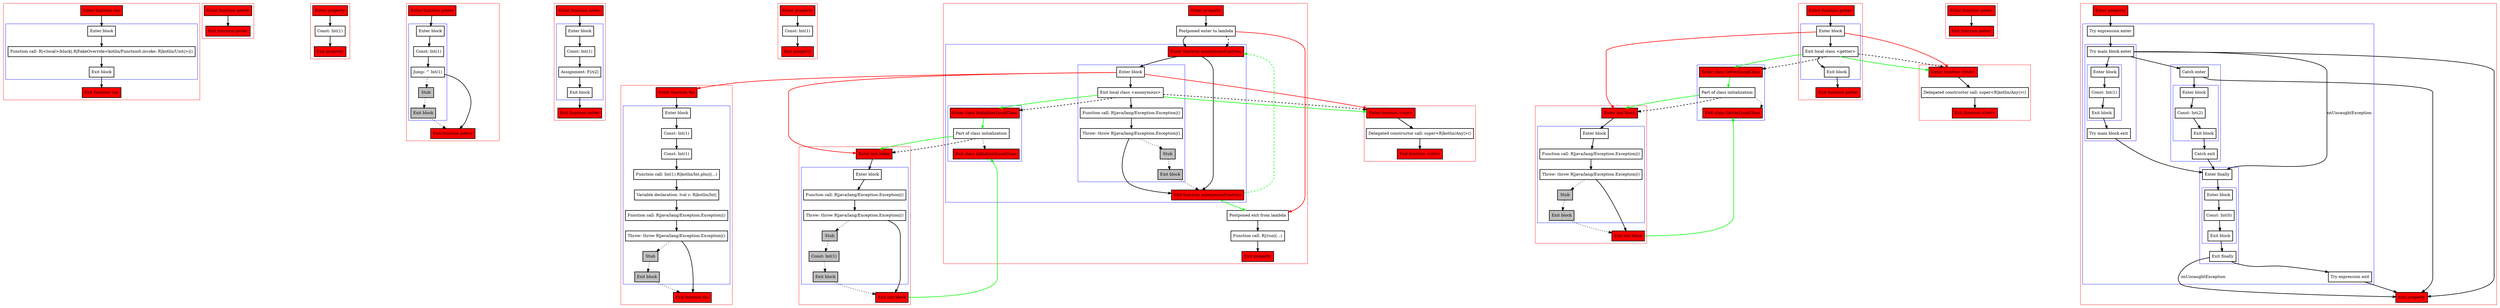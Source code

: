 digraph propertiesAndInitBlocks_kt {
    graph [nodesep=3]
    node [shape=box penwidth=2]
    edge [penwidth=2]

    subgraph cluster_0 {
        color=red
        0 [label="Enter function run" style="filled" fillcolor=red];
        subgraph cluster_1 {
            color=blue
            1 [label="Enter block"];
            2 [label="Function call: R|<local>/block|.R|FakeOverride<kotlin/Function0.invoke: R|kotlin/Unit|>|()"];
            3 [label="Exit block"];
        }
        4 [label="Exit function run" style="filled" fillcolor=red];
    }
    0 -> {1};
    1 -> {2};
    2 -> {3};
    3 -> {4};

    subgraph cluster_2 {
        color=red
        5 [label="Enter function getter" style="filled" fillcolor=red];
        6 [label="Exit function getter" style="filled" fillcolor=red];
    }
    5 -> {6};

    subgraph cluster_3 {
        color=red
        7 [label="Enter property" style="filled" fillcolor=red];
        8 [label="Const: Int(1)"];
        9 [label="Exit property" style="filled" fillcolor=red];
    }
    7 -> {8};
    8 -> {9};

    subgraph cluster_4 {
        color=red
        10 [label="Enter function getter" style="filled" fillcolor=red];
        subgraph cluster_5 {
            color=blue
            11 [label="Enter block"];
            12 [label="Const: Int(1)"];
            13 [label="Jump: ^ Int(1)"];
            14 [label="Stub" style="filled" fillcolor=gray];
            15 [label="Exit block" style="filled" fillcolor=gray];
        }
        16 [label="Exit function getter" style="filled" fillcolor=red];
    }
    10 -> {11};
    11 -> {12};
    12 -> {13};
    13 -> {16};
    13 -> {14} [style=dotted];
    14 -> {15} [style=dotted];
    15 -> {16} [style=dotted];

    subgraph cluster_6 {
        color=red
        17 [label="Enter function setter" style="filled" fillcolor=red];
        subgraph cluster_7 {
            color=blue
            18 [label="Enter block"];
            19 [label="Const: Int(1)"];
            20 [label="Assignment: F|/x2|"];
            21 [label="Exit block"];
        }
        22 [label="Exit function setter" style="filled" fillcolor=red];
    }
    17 -> {18};
    18 -> {19};
    19 -> {20};
    20 -> {21};
    21 -> {22};

    subgraph cluster_8 {
        color=red
        23 [label="Enter property" style="filled" fillcolor=red];
        24 [label="Const: Int(1)"];
        25 [label="Exit property" style="filled" fillcolor=red];
    }
    23 -> {24};
    24 -> {25};

    subgraph cluster_9 {
        color=red
        37 [label="Enter function foo" style="filled" fillcolor=red];
        subgraph cluster_10 {
            color=blue
            38 [label="Enter block"];
            39 [label="Const: Int(1)"];
            40 [label="Const: Int(1)"];
            41 [label="Function call: Int(1).R|kotlin/Int.plus|(...)"];
            42 [label="Variable declaration: lval c: R|kotlin/Int|"];
            43 [label="Function call: R|java/lang/Exception.Exception|()"];
            44 [label="Throw: throw R|java/lang/Exception.Exception|()"];
            45 [label="Stub" style="filled" fillcolor=gray];
            46 [label="Exit block" style="filled" fillcolor=gray];
        }
        47 [label="Exit function foo" style="filled" fillcolor=red];
    }
    37 -> {38};
    38 -> {39};
    39 -> {40};
    40 -> {41};
    41 -> {42};
    42 -> {43};
    43 -> {44};
    44 -> {47};
    44 -> {45} [style=dotted];
    45 -> {46} [style=dotted];
    46 -> {47} [style=dotted];

    subgraph cluster_11 {
        color=red
        48 [label="Enter function <init>" style="filled" fillcolor=red];
        49 [label="Delegated constructor call: super<R|kotlin/Any|>()"];
        50 [label="Exit function <init>" style="filled" fillcolor=red];
    }
    48 -> {49};
    49 -> {50};

    subgraph cluster_12 {
        color=red
        51 [label="Enter init block" style="filled" fillcolor=red];
        subgraph cluster_13 {
            color=blue
            52 [label="Enter block"];
            53 [label="Function call: R|java/lang/Exception.Exception|()"];
            54 [label="Throw: throw R|java/lang/Exception.Exception|()"];
            55 [label="Stub" style="filled" fillcolor=gray];
            56 [label="Const: Int(1)" style="filled" fillcolor=gray];
            57 [label="Exit block" style="filled" fillcolor=gray];
        }
        58 [label="Exit init block" style="filled" fillcolor=red];
    }
    51 -> {52};
    52 -> {53};
    53 -> {54};
    54 -> {58};
    54 -> {55} [style=dotted];
    55 -> {56} [style=dotted];
    56 -> {57} [style=dotted];
    57 -> {58} [style=dotted];
    58 -> {36} [color=green];

    subgraph cluster_14 {
        color=red
        59 [label="Enter function getter" style="filled" fillcolor=red];
        subgraph cluster_15 {
            color=blue
            60 [label="Enter block"];
            61 [label="Exit local class <getter>"];
            62 [label="Exit block"];
        }
        63 [label="Exit function getter" style="filled" fillcolor=red];
    }
    subgraph cluster_16 {
        color=blue
        64 [label="Enter class GetterLocalClass" style="filled" fillcolor=red];
        65 [label="Part of class initialization"];
        66 [label="Exit class GetterLocalClass" style="filled" fillcolor=red];
    }
    59 -> {60};
    60 -> {61};
    60 -> {67 70} [color=red];
    61 -> {62};
    61 -> {67 64} [color=green];
    61 -> {67 64} [style=dashed];
    62 -> {63};
    64 -> {65} [color=green];
    65 -> {66} [style=dotted];
    65 -> {70} [color=green];
    65 -> {70} [style=dashed];

    subgraph cluster_17 {
        color=red
        67 [label="Enter function <init>" style="filled" fillcolor=red];
        68 [label="Delegated constructor call: super<R|kotlin/Any|>()"];
        69 [label="Exit function <init>" style="filled" fillcolor=red];
    }
    67 -> {68};
    68 -> {69};

    subgraph cluster_18 {
        color=red
        70 [label="Enter init block" style="filled" fillcolor=red];
        subgraph cluster_19 {
            color=blue
            71 [label="Enter block"];
            72 [label="Function call: R|java/lang/Exception.Exception|()"];
            73 [label="Throw: throw R|java/lang/Exception.Exception|()"];
            74 [label="Stub" style="filled" fillcolor=gray];
            75 [label="Exit block" style="filled" fillcolor=gray];
        }
        76 [label="Exit init block" style="filled" fillcolor=red];
    }
    70 -> {71};
    71 -> {72};
    72 -> {73};
    73 -> {76};
    73 -> {74} [style=dotted];
    74 -> {75} [style=dotted];
    75 -> {76} [style=dotted];
    76 -> {66} [color=green];

    subgraph cluster_20 {
        color=red
        77 [label="Enter property" style="filled" fillcolor=red];
        78 [label="Postponed enter to lambda"];
        subgraph cluster_21 {
            color=blue
            26 [label="Enter function anonymousFunction" style="filled" fillcolor=red];
            subgraph cluster_22 {
                color=blue
                27 [label="Enter block"];
                28 [label="Exit local class <anonymous>"];
                29 [label="Function call: R|java/lang/Exception.Exception|()"];
                30 [label="Throw: throw R|java/lang/Exception.Exception|()"];
                31 [label="Stub" style="filled" fillcolor=gray];
                32 [label="Exit block" style="filled" fillcolor=gray];
            }
            subgraph cluster_23 {
                color=blue
                34 [label="Enter class InitializerLocalClass" style="filled" fillcolor=red];
                35 [label="Part of class initialization"];
                36 [label="Exit class InitializerLocalClass" style="filled" fillcolor=red];
            }
            33 [label="Exit function anonymousFunction" style="filled" fillcolor=red];
        }
        79 [label="Postponed exit from lambda"];
        80 [label="Function call: R|/run|(...)"];
        81 [label="Exit property" style="filled" fillcolor=red];
    }
    77 -> {78};
    78 -> {26};
    78 -> {79} [color=red];
    78 -> {26} [style=dashed];
    79 -> {80};
    80 -> {81};
    26 -> {33 27};
    27 -> {28};
    27 -> {37 48 51} [color=red];
    28 -> {29};
    28 -> {48 34} [color=green];
    28 -> {48 34} [style=dashed];
    29 -> {30};
    30 -> {33};
    30 -> {31} [style=dotted];
    31 -> {32} [style=dotted];
    32 -> {33} [style=dotted];
    33 -> {79} [color=green];
    33 -> {26} [color=green style=dashed];
    34 -> {35} [color=green];
    35 -> {36} [style=dotted];
    35 -> {51} [color=green];
    35 -> {51} [style=dashed];

    subgraph cluster_24 {
        color=red
        82 [label="Enter function getter" style="filled" fillcolor=red];
        83 [label="Exit function getter" style="filled" fillcolor=red];
    }
    82 -> {83};

    subgraph cluster_25 {
        color=red
        84 [label="Enter property" style="filled" fillcolor=red];
        subgraph cluster_26 {
            color=blue
            85 [label="Try expression enter"];
            subgraph cluster_27 {
                color=blue
                86 [label="Try main block enter"];
                subgraph cluster_28 {
                    color=blue
                    87 [label="Enter block"];
                    88 [label="Const: Int(1)"];
                    89 [label="Exit block"];
                }
                90 [label="Try main block exit"];
            }
            subgraph cluster_29 {
                color=blue
                91 [label="Catch enter"];
                subgraph cluster_30 {
                    color=blue
                    92 [label="Enter block"];
                    93 [label="Const: Int(2)"];
                    94 [label="Exit block"];
                }
                95 [label="Catch exit"];
            }
            subgraph cluster_31 {
                color=blue
                96 [label="Enter finally"];
                subgraph cluster_32 {
                    color=blue
                    97 [label="Enter block"];
                    98 [label="Const: Int(0)"];
                    99 [label="Exit block"];
                }
                100 [label="Exit finally"];
            }
            101 [label="Try expression exit"];
        }
        102 [label="Exit property" style="filled" fillcolor=red];
    }
    84 -> {85};
    85 -> {86};
    86 -> {102 91 87};
    86 -> {96}    [label=onUncaughtException];
    87 -> {88};
    88 -> {89};
    89 -> {90};
    90 -> {96};
    91 -> {102 92};
    92 -> {93};
    93 -> {94};
    94 -> {95};
    95 -> {96};
    96 -> {97};
    97 -> {98};
    98 -> {99};
    99 -> {100};
    100 -> {101};
    100 -> {102}    [label=onUncaughtException];
    101 -> {102};

}
